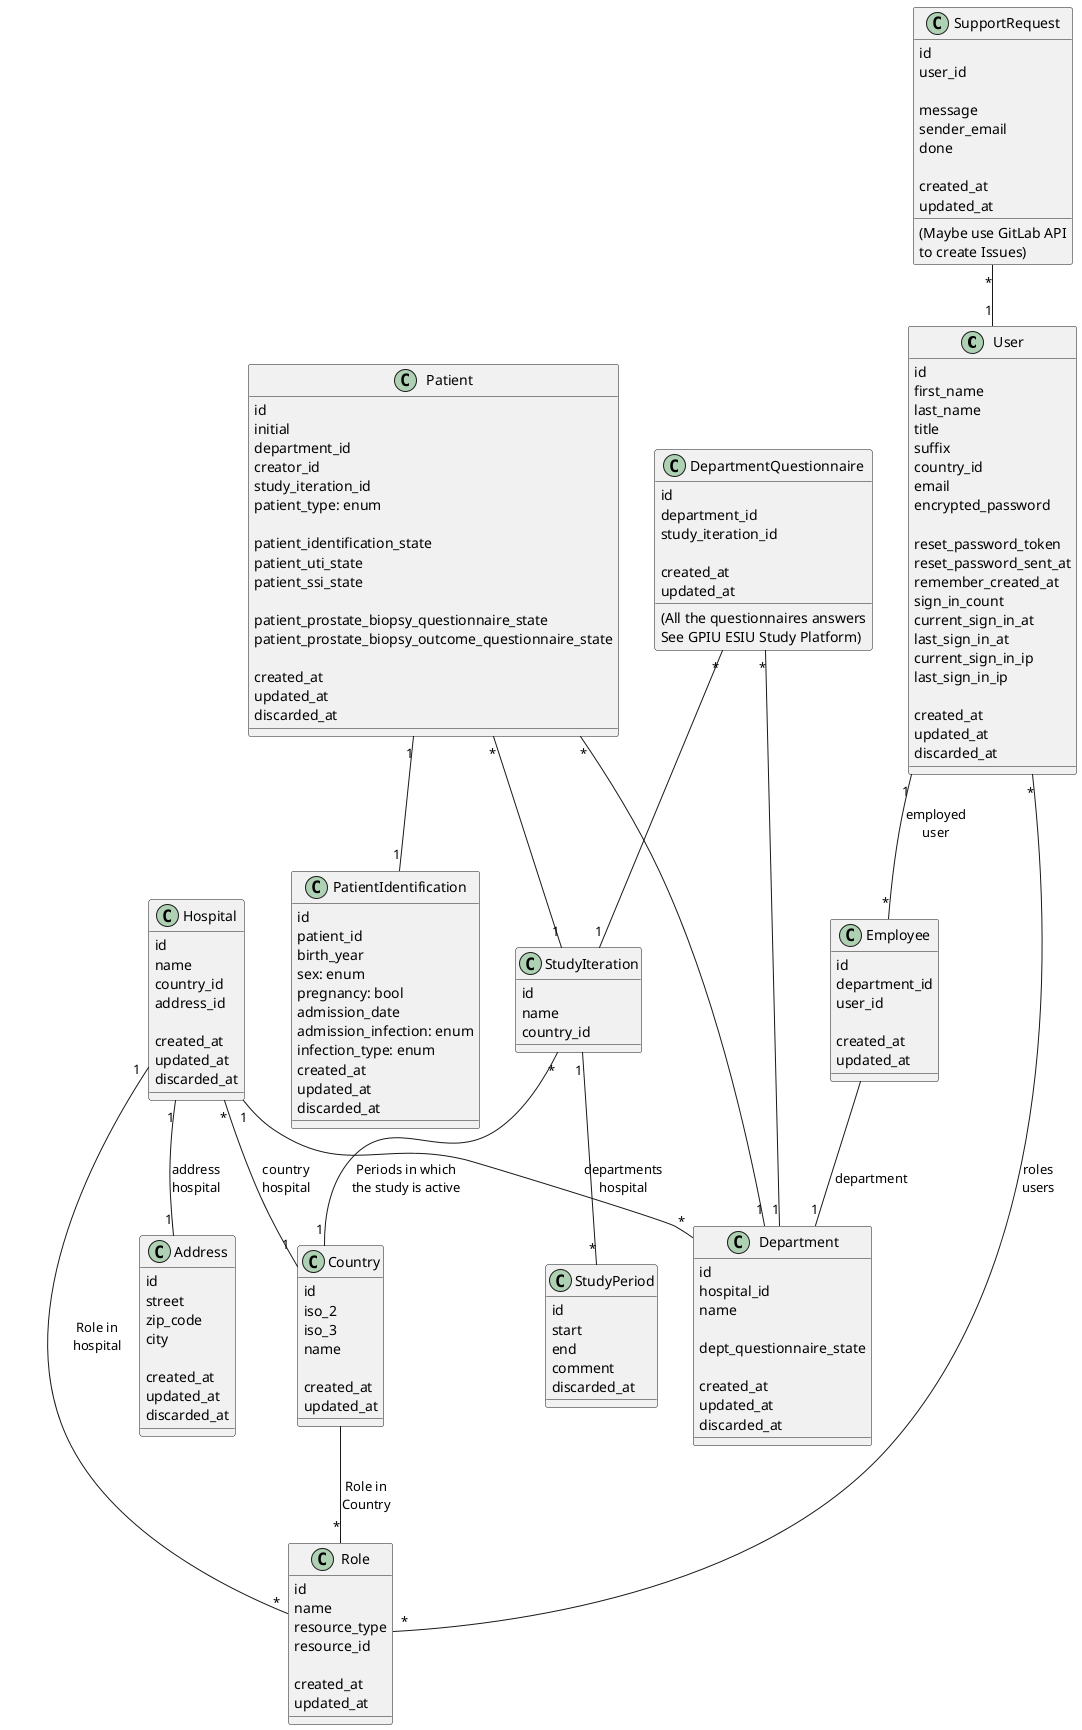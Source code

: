 @startuml

skinparam componentStyle uml2
'skinparam monochrome true
'skinparam linetype ortho

class User  {
    id
    first_name
    last_name
    title
    suffix
    country_id
    email
    encrypted_password

    reset_password_token
    reset_password_sent_at
    remember_created_at
    sign_in_count
    current_sign_in_at
    last_sign_in_at
    current_sign_in_ip
    last_sign_in_ip

    created_at
    updated_at
    discarded_at
}

class Hospital  {
    id
    name
    country_id
    address_id

    created_at
    updated_at
    discarded_at
}

class Country  {
    id
    iso_2
    iso_3
    name

    created_at
    updated_at
}

class Address  {
    id
    street
    zip_code
    city

    created_at
    updated_at
    discarded_at
}

class Role  {
    id
    name
    resource_type
    resource_id

    created_at
    updated_at
}

class Employee  {
    id
    department_id
    user_id

    created_at
    updated_at
}

class Department  {
    id
    hospital_id
    name

    dept_questionnaire_state

    created_at
    updated_at
    discarded_at
}

class StudyPeriod {
    id
    start
    end
    comment
    discarded_at
}

class StudyIteration {
    id
    name
    country_id
}

class Patient {
    id
    initial
    department_id
    creator_id
    study_iteration_id
    patient_type: enum

    patient_identification_state
    patient_uti_state
    patient_ssi_state

    patient_prostate_biopsy_questionnaire_state
    patient_prostate_biopsy_outcome_questionnaire_state

    created_at
    updated_at
    discarded_at
}

class PatientIdentification {
    id
    patient_id
    birth_year
    sex: enum
    pregnancy: bool
    admission_date
    admission_infection: enum
    infection_type: enum
    created_at
    updated_at
    discarded_at
}

class SupportRequest {
    id
    user_id

    message
    sender_email
    done

    created_at
    updated_at

    (Maybe use GitLab API
    to create Issues)
}

User "*" -- "*" Role : "roles\nusers"
User "1" -- "*" Employee : "employed\nuser"

Hospital "1" -- "1" Address : "address\nhospital"
Hospital "*" -- "1" Country : "country\nhospital"
Hospital "1" -- "*" Department : "departments\nhospital"
Hospital "1" -- "*" Role : "Role in\nhospital"

Country -- "*" Role : "Role in\nCountry"

Employee -- "1" Department : "department"

StudyIteration "*" -- "1" Country : Periods in which\nthe study is active
StudyIteration "1" -- "*" StudyPeriod

Patient "*" -- "1" Department
Patient "*" -- "1" StudyIteration
Patient "1" -- "1" PatientIdentification

SupportRequest "*" -- "1" User

DepartmentQuestionnaire "*" -- "1" StudyIteration
DepartmentQuestionnaire "*" -- "1" Department

class DepartmentQuestionnaire {
    id
    department_id
    study_iteration_id

    created_at
    updated_at

    (All the questionnaires answers
    See GPIU ESIU Study Platform)
}
@enduml
